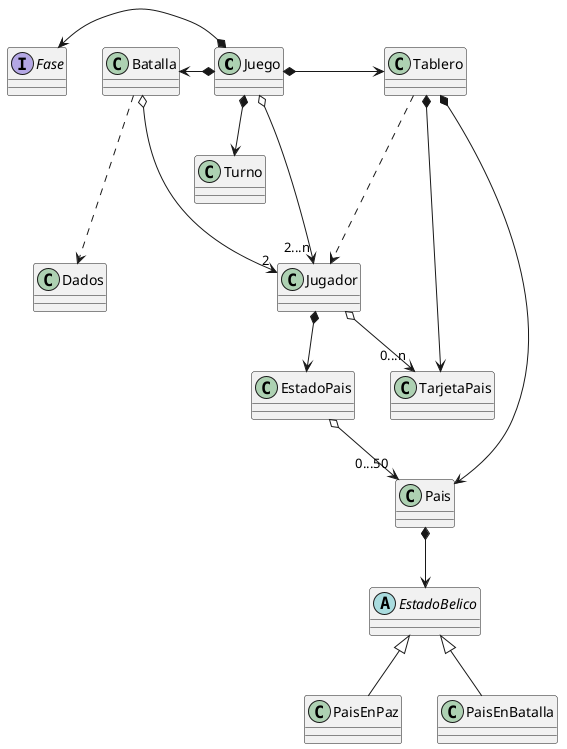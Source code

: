 @startuml



class Juego {

}

class Tablero {

}

class Batalla {

}

class TarjetaPais{

}
class Turno {

}

class Dados{

}

class Jugador{

}
class Pais{

}
abstract EstadoBelico{

}

class PaisEnPaz extends EstadoBelico{

}
class PaisEnBatalla extends EstadoBelico{

}

interface Fase{

}
class EstadoPais{

}



Juego *-> Tablero
Juego *-left-> Batalla
Juego *-left-> Fase
Juego *--> Turno

Juego o-->"2...n" Jugador
Batalla o->"2" Jugador
Jugador *--> EstadoPais
EstadoPais o--> "0...50" Pais
Pais *--> EstadoBelico
Jugador o--> "0...n" TarjetaPais
Batalla -.-> Dados
Tablero *-> TarjetaPais
Tablero -.-> Jugador
Tablero *-> Pais



@enduml
